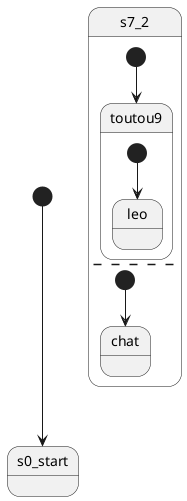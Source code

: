 {
  "sha1": "nmqbjsbxs8dumjyge4mmqrt2g5gfh0r",
  "insertion": {
    "when": "2024-06-04T17:28:38.852Z",
    "user": "plantuml@gmail.com"
  }
}
@startuml
skinparam svek true
[*] --> s0_start

state s7_2 {
[*] --> toutou9
 
state toutou9 {
[*] --> leo
}

--
[*] --> chat
} 


@enduml
